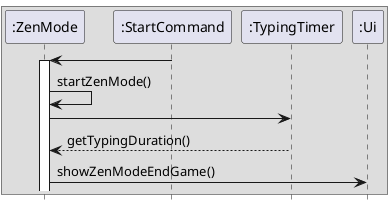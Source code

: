 @startuml
'https://plantuml.com/sequence-diagram
hide footbox

box
participant ":ZenMode" as ZenMode
participant ":StartCommand" as StartCommand
participant ":StartCommand" as StartCommand
participant ":TypingTimer" as TypingTimer
participant ":Ui" as Ui

StartCommand -> ZenMode
activate ZenMode
ZenMode -> ZenMode: startZenMode()
ZenMode -> TypingTimer
TypingTimer --> ZenMode: getTypingDuration()
ZenMode -> Ui : showZenModeEndGame()

end box
@enduml
